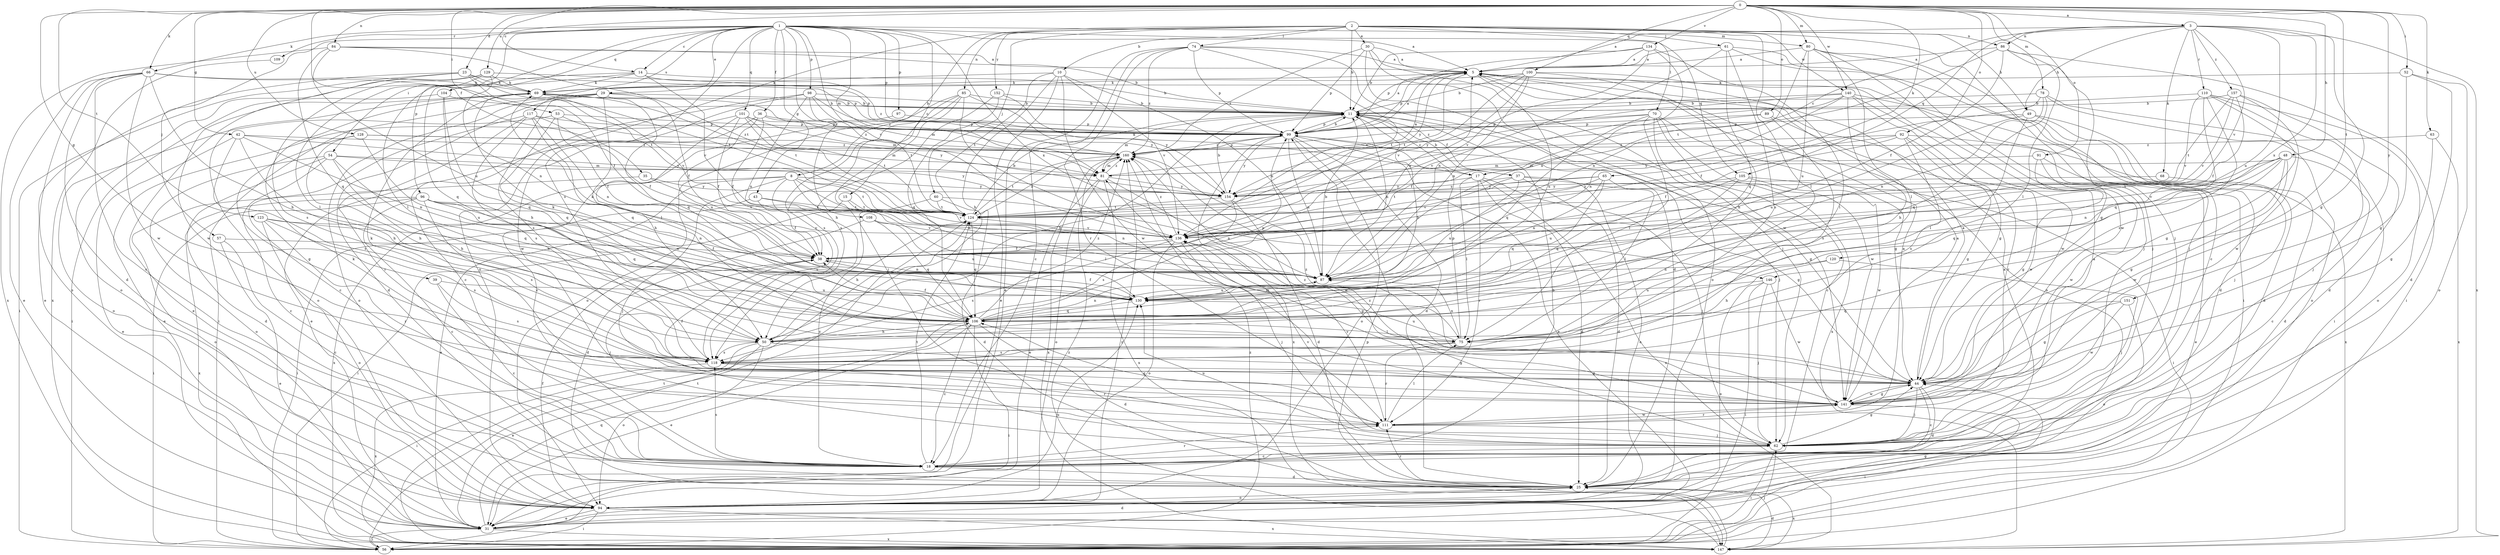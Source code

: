 strict digraph  {
0;
1;
2;
3;
5;
8;
10;
11;
14;
15;
17;
18;
23;
25;
29;
30;
31;
35;
36;
37;
38;
39;
42;
43;
44;
48;
49;
50;
52;
53;
54;
56;
57;
60;
61;
62;
63;
65;
66;
68;
69;
70;
74;
75;
78;
80;
81;
84;
85;
86;
87;
89;
91;
92;
94;
96;
97;
98;
99;
100;
101;
104;
105;
106;
108;
109;
110;
111;
117;
118;
120;
123;
124;
128;
129;
130;
134;
136;
140;
141;
146;
147;
151;
152;
154;
157;
160;
0 -> 3  [label=a];
0 -> 14  [label=c];
0 -> 23  [label=d];
0 -> 35  [label=f];
0 -> 39  [label=g];
0 -> 42  [label=g];
0 -> 48  [label=h];
0 -> 52  [label=i];
0 -> 53  [label=i];
0 -> 63  [label=k];
0 -> 65  [label=k];
0 -> 66  [label=k];
0 -> 78  [label=m];
0 -> 80  [label=m];
0 -> 84  [label=n];
0 -> 89  [label=o];
0 -> 91  [label=o];
0 -> 92  [label=o];
0 -> 100  [label=q];
0 -> 120  [label=t];
0 -> 123  [label=t];
0 -> 128  [label=u];
0 -> 129  [label=u];
0 -> 134  [label=v];
0 -> 140  [label=w];
0 -> 151  [label=y];
1 -> 5  [label=a];
1 -> 14  [label=c];
1 -> 15  [label=c];
1 -> 29  [label=e];
1 -> 36  [label=f];
1 -> 43  [label=g];
1 -> 54  [label=i];
1 -> 57  [label=j];
1 -> 66  [label=k];
1 -> 80  [label=m];
1 -> 81  [label=m];
1 -> 96  [label=p];
1 -> 97  [label=p];
1 -> 98  [label=p];
1 -> 99  [label=p];
1 -> 101  [label=q];
1 -> 104  [label=q];
1 -> 105  [label=q];
1 -> 108  [label=r];
1 -> 109  [label=r];
1 -> 117  [label=s];
1 -> 118  [label=s];
1 -> 136  [label=v];
1 -> 146  [label=x];
2 -> 8  [label=b];
2 -> 10  [label=b];
2 -> 11  [label=b];
2 -> 30  [label=e];
2 -> 49  [label=h];
2 -> 60  [label=j];
2 -> 61  [label=j];
2 -> 62  [label=j];
2 -> 70  [label=l];
2 -> 74  [label=l];
2 -> 75  [label=l];
2 -> 85  [label=n];
2 -> 86  [label=n];
2 -> 94  [label=o];
2 -> 140  [label=w];
2 -> 152  [label=y];
3 -> 5  [label=a];
3 -> 17  [label=c];
3 -> 44  [label=g];
3 -> 49  [label=h];
3 -> 68  [label=k];
3 -> 86  [label=n];
3 -> 105  [label=q];
3 -> 110  [label=r];
3 -> 130  [label=u];
3 -> 136  [label=v];
3 -> 146  [label=x];
3 -> 147  [label=x];
3 -> 157  [label=z];
5 -> 69  [label=k];
5 -> 94  [label=o];
5 -> 99  [label=p];
5 -> 124  [label=t];
5 -> 130  [label=u];
5 -> 154  [label=y];
8 -> 31  [label=e];
8 -> 62  [label=j];
8 -> 75  [label=l];
8 -> 87  [label=n];
8 -> 118  [label=s];
8 -> 124  [label=t];
8 -> 147  [label=x];
8 -> 154  [label=y];
10 -> 31  [label=e];
10 -> 50  [label=h];
10 -> 69  [label=k];
10 -> 87  [label=n];
10 -> 124  [label=t];
10 -> 136  [label=v];
10 -> 141  [label=w];
11 -> 5  [label=a];
11 -> 17  [label=c];
11 -> 37  [label=f];
11 -> 62  [label=j];
11 -> 81  [label=m];
11 -> 87  [label=n];
11 -> 99  [label=p];
14 -> 11  [label=b];
14 -> 69  [label=k];
14 -> 75  [label=l];
14 -> 106  [label=q];
14 -> 136  [label=v];
14 -> 160  [label=z];
15 -> 56  [label=i];
15 -> 87  [label=n];
15 -> 124  [label=t];
17 -> 25  [label=d];
17 -> 62  [label=j];
17 -> 69  [label=k];
17 -> 75  [label=l];
17 -> 111  [label=r];
17 -> 147  [label=x];
17 -> 154  [label=y];
18 -> 5  [label=a];
18 -> 11  [label=b];
18 -> 25  [label=d];
18 -> 111  [label=r];
18 -> 118  [label=s];
18 -> 124  [label=t];
23 -> 31  [label=e];
23 -> 38  [label=f];
23 -> 56  [label=i];
23 -> 69  [label=k];
23 -> 99  [label=p];
23 -> 124  [label=t];
23 -> 141  [label=w];
25 -> 94  [label=o];
25 -> 111  [label=r];
25 -> 147  [label=x];
29 -> 11  [label=b];
29 -> 25  [label=d];
29 -> 38  [label=f];
29 -> 56  [label=i];
29 -> 75  [label=l];
29 -> 94  [label=o];
29 -> 106  [label=q];
29 -> 118  [label=s];
30 -> 5  [label=a];
30 -> 62  [label=j];
30 -> 94  [label=o];
30 -> 99  [label=p];
30 -> 141  [label=w];
30 -> 160  [label=z];
31 -> 25  [label=d];
31 -> 44  [label=g];
31 -> 56  [label=i];
31 -> 106  [label=q];
31 -> 130  [label=u];
31 -> 147  [label=x];
31 -> 160  [label=z];
35 -> 94  [label=o];
35 -> 136  [label=v];
35 -> 154  [label=y];
36 -> 31  [label=e];
36 -> 38  [label=f];
36 -> 99  [label=p];
36 -> 130  [label=u];
36 -> 160  [label=z];
37 -> 11  [label=b];
37 -> 25  [label=d];
37 -> 44  [label=g];
37 -> 94  [label=o];
37 -> 130  [label=u];
37 -> 136  [label=v];
37 -> 154  [label=y];
38 -> 5  [label=a];
38 -> 62  [label=j];
38 -> 87  [label=n];
39 -> 18  [label=c];
39 -> 118  [label=s];
39 -> 130  [label=u];
42 -> 31  [label=e];
42 -> 50  [label=h];
42 -> 87  [label=n];
42 -> 118  [label=s];
42 -> 154  [label=y];
42 -> 160  [label=z];
43 -> 38  [label=f];
43 -> 56  [label=i];
43 -> 124  [label=t];
43 -> 136  [label=v];
44 -> 5  [label=a];
44 -> 18  [label=c];
44 -> 25  [label=d];
44 -> 38  [label=f];
44 -> 62  [label=j];
44 -> 69  [label=k];
44 -> 141  [label=w];
44 -> 160  [label=z];
48 -> 25  [label=d];
48 -> 44  [label=g];
48 -> 81  [label=m];
48 -> 87  [label=n];
48 -> 106  [label=q];
48 -> 124  [label=t];
48 -> 136  [label=v];
48 -> 141  [label=w];
49 -> 25  [label=d];
49 -> 62  [label=j];
49 -> 75  [label=l];
49 -> 99  [label=p];
49 -> 130  [label=u];
50 -> 11  [label=b];
50 -> 31  [label=e];
50 -> 44  [label=g];
50 -> 56  [label=i];
50 -> 94  [label=o];
50 -> 118  [label=s];
52 -> 25  [label=d];
52 -> 44  [label=g];
52 -> 69  [label=k];
52 -> 94  [label=o];
53 -> 38  [label=f];
53 -> 94  [label=o];
53 -> 99  [label=p];
53 -> 106  [label=q];
53 -> 160  [label=z];
54 -> 18  [label=c];
54 -> 25  [label=d];
54 -> 50  [label=h];
54 -> 81  [label=m];
54 -> 94  [label=o];
54 -> 106  [label=q];
54 -> 154  [label=y];
56 -> 62  [label=j];
56 -> 124  [label=t];
56 -> 160  [label=z];
57 -> 18  [label=c];
57 -> 31  [label=e];
57 -> 38  [label=f];
60 -> 18  [label=c];
60 -> 25  [label=d];
60 -> 87  [label=n];
60 -> 124  [label=t];
61 -> 5  [label=a];
61 -> 56  [label=i];
61 -> 62  [label=j];
61 -> 87  [label=n];
61 -> 106  [label=q];
61 -> 118  [label=s];
62 -> 5  [label=a];
62 -> 18  [label=c];
62 -> 44  [label=g];
62 -> 56  [label=i];
62 -> 130  [label=u];
62 -> 136  [label=v];
62 -> 160  [label=z];
63 -> 44  [label=g];
63 -> 147  [label=x];
63 -> 160  [label=z];
65 -> 75  [label=l];
65 -> 87  [label=n];
65 -> 106  [label=q];
65 -> 124  [label=t];
65 -> 136  [label=v];
65 -> 154  [label=y];
66 -> 18  [label=c];
66 -> 25  [label=d];
66 -> 31  [label=e];
66 -> 50  [label=h];
66 -> 69  [label=k];
66 -> 94  [label=o];
66 -> 124  [label=t];
66 -> 141  [label=w];
68 -> 18  [label=c];
68 -> 154  [label=y];
69 -> 11  [label=b];
69 -> 31  [label=e];
69 -> 94  [label=o];
69 -> 124  [label=t];
69 -> 136  [label=v];
70 -> 18  [label=c];
70 -> 44  [label=g];
70 -> 75  [label=l];
70 -> 99  [label=p];
70 -> 106  [label=q];
70 -> 141  [label=w];
70 -> 147  [label=x];
70 -> 160  [label=z];
74 -> 5  [label=a];
74 -> 18  [label=c];
74 -> 25  [label=d];
74 -> 31  [label=e];
74 -> 99  [label=p];
74 -> 111  [label=r];
74 -> 136  [label=v];
74 -> 160  [label=z];
75 -> 87  [label=n];
75 -> 99  [label=p];
75 -> 111  [label=r];
75 -> 118  [label=s];
75 -> 130  [label=u];
78 -> 11  [label=b];
78 -> 38  [label=f];
78 -> 56  [label=i];
78 -> 87  [label=n];
78 -> 94  [label=o];
78 -> 106  [label=q];
80 -> 5  [label=a];
80 -> 18  [label=c];
80 -> 62  [label=j];
80 -> 75  [label=l];
80 -> 87  [label=n];
80 -> 130  [label=u];
80 -> 141  [label=w];
81 -> 5  [label=a];
81 -> 31  [label=e];
81 -> 94  [label=o];
81 -> 141  [label=w];
81 -> 147  [label=x];
81 -> 154  [label=y];
81 -> 160  [label=z];
84 -> 5  [label=a];
84 -> 11  [label=b];
84 -> 106  [label=q];
84 -> 124  [label=t];
84 -> 130  [label=u];
84 -> 147  [label=x];
85 -> 11  [label=b];
85 -> 50  [label=h];
85 -> 62  [label=j];
85 -> 94  [label=o];
85 -> 118  [label=s];
85 -> 136  [label=v];
85 -> 154  [label=y];
86 -> 5  [label=a];
86 -> 38  [label=f];
86 -> 44  [label=g];
86 -> 56  [label=i];
86 -> 75  [label=l];
86 -> 124  [label=t];
87 -> 11  [label=b];
87 -> 130  [label=u];
89 -> 38  [label=f];
89 -> 99  [label=p];
89 -> 111  [label=r];
89 -> 118  [label=s];
91 -> 31  [label=e];
91 -> 44  [label=g];
91 -> 81  [label=m];
91 -> 141  [label=w];
92 -> 38  [label=f];
92 -> 44  [label=g];
92 -> 118  [label=s];
92 -> 141  [label=w];
92 -> 147  [label=x];
92 -> 154  [label=y];
92 -> 160  [label=z];
94 -> 31  [label=e];
94 -> 38  [label=f];
94 -> 56  [label=i];
94 -> 147  [label=x];
96 -> 18  [label=c];
96 -> 56  [label=i];
96 -> 87  [label=n];
96 -> 106  [label=q];
96 -> 118  [label=s];
96 -> 124  [label=t];
96 -> 130  [label=u];
96 -> 147  [label=x];
97 -> 18  [label=c];
97 -> 99  [label=p];
98 -> 11  [label=b];
98 -> 18  [label=c];
98 -> 81  [label=m];
98 -> 87  [label=n];
98 -> 124  [label=t];
98 -> 141  [label=w];
98 -> 160  [label=z];
99 -> 5  [label=a];
99 -> 11  [label=b];
99 -> 25  [label=d];
99 -> 31  [label=e];
99 -> 44  [label=g];
99 -> 87  [label=n];
99 -> 94  [label=o];
99 -> 147  [label=x];
99 -> 154  [label=y];
99 -> 160  [label=z];
100 -> 11  [label=b];
100 -> 50  [label=h];
100 -> 69  [label=k];
100 -> 75  [label=l];
100 -> 87  [label=n];
100 -> 124  [label=t];
100 -> 136  [label=v];
101 -> 31  [label=e];
101 -> 38  [label=f];
101 -> 50  [label=h];
101 -> 81  [label=m];
101 -> 99  [label=p];
101 -> 124  [label=t];
101 -> 154  [label=y];
104 -> 11  [label=b];
104 -> 50  [label=h];
104 -> 56  [label=i];
104 -> 106  [label=q];
105 -> 56  [label=i];
105 -> 106  [label=q];
105 -> 130  [label=u];
105 -> 141  [label=w];
105 -> 154  [label=y];
106 -> 11  [label=b];
106 -> 18  [label=c];
106 -> 25  [label=d];
106 -> 31  [label=e];
106 -> 38  [label=f];
106 -> 50  [label=h];
106 -> 56  [label=i];
106 -> 69  [label=k];
106 -> 75  [label=l];
106 -> 87  [label=n];
106 -> 99  [label=p];
106 -> 160  [label=z];
108 -> 25  [label=d];
108 -> 106  [label=q];
108 -> 130  [label=u];
108 -> 136  [label=v];
109 -> 147  [label=x];
110 -> 11  [label=b];
110 -> 44  [label=g];
110 -> 62  [label=j];
110 -> 94  [label=o];
110 -> 106  [label=q];
110 -> 118  [label=s];
110 -> 136  [label=v];
111 -> 5  [label=a];
111 -> 62  [label=j];
111 -> 69  [label=k];
111 -> 75  [label=l];
111 -> 106  [label=q];
111 -> 136  [label=v];
111 -> 141  [label=w];
117 -> 18  [label=c];
117 -> 38  [label=f];
117 -> 87  [label=n];
117 -> 99  [label=p];
117 -> 106  [label=q];
117 -> 111  [label=r];
117 -> 118  [label=s];
118 -> 44  [label=g];
118 -> 111  [label=r];
118 -> 147  [label=x];
120 -> 50  [label=h];
120 -> 62  [label=j];
120 -> 87  [label=n];
123 -> 87  [label=n];
123 -> 94  [label=o];
123 -> 111  [label=r];
123 -> 118  [label=s];
123 -> 136  [label=v];
124 -> 11  [label=b];
124 -> 50  [label=h];
124 -> 106  [label=q];
124 -> 136  [label=v];
124 -> 160  [label=z];
128 -> 44  [label=g];
128 -> 50  [label=h];
128 -> 81  [label=m];
128 -> 130  [label=u];
128 -> 160  [label=z];
129 -> 69  [label=k];
129 -> 75  [label=l];
129 -> 87  [label=n];
129 -> 94  [label=o];
129 -> 99  [label=p];
129 -> 118  [label=s];
130 -> 38  [label=f];
130 -> 69  [label=k];
130 -> 106  [label=q];
134 -> 5  [label=a];
134 -> 11  [label=b];
134 -> 62  [label=j];
134 -> 87  [label=n];
134 -> 99  [label=p];
134 -> 136  [label=v];
136 -> 38  [label=f];
136 -> 44  [label=g];
136 -> 62  [label=j];
136 -> 94  [label=o];
136 -> 118  [label=s];
136 -> 160  [label=z];
140 -> 11  [label=b];
140 -> 25  [label=d];
140 -> 44  [label=g];
140 -> 50  [label=h];
140 -> 87  [label=n];
140 -> 136  [label=v];
140 -> 141  [label=w];
140 -> 154  [label=y];
141 -> 5  [label=a];
141 -> 44  [label=g];
141 -> 56  [label=i];
141 -> 81  [label=m];
141 -> 111  [label=r];
141 -> 160  [label=z];
146 -> 56  [label=i];
146 -> 62  [label=j];
146 -> 94  [label=o];
146 -> 130  [label=u];
146 -> 141  [label=w];
147 -> 25  [label=d];
147 -> 99  [label=p];
147 -> 124  [label=t];
147 -> 160  [label=z];
151 -> 44  [label=g];
151 -> 94  [label=o];
151 -> 106  [label=q];
151 -> 141  [label=w];
152 -> 11  [label=b];
152 -> 106  [label=q];
152 -> 118  [label=s];
152 -> 154  [label=y];
154 -> 11  [label=b];
154 -> 25  [label=d];
154 -> 118  [label=s];
154 -> 124  [label=t];
157 -> 11  [label=b];
157 -> 25  [label=d];
157 -> 38  [label=f];
157 -> 124  [label=t];
157 -> 136  [label=v];
157 -> 141  [label=w];
160 -> 81  [label=m];
160 -> 99  [label=p];
160 -> 124  [label=t];
160 -> 147  [label=x];
}
